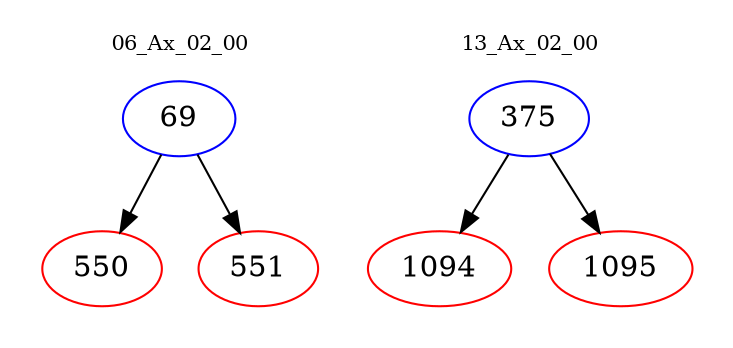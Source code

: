 digraph{
subgraph cluster_0 {
color = white
label = "06_Ax_02_00";
fontsize=10;
T0_69 [label="69", color="blue"]
T0_69 -> T0_550 [color="black"]
T0_550 [label="550", color="red"]
T0_69 -> T0_551 [color="black"]
T0_551 [label="551", color="red"]
}
subgraph cluster_1 {
color = white
label = "13_Ax_02_00";
fontsize=10;
T1_375 [label="375", color="blue"]
T1_375 -> T1_1094 [color="black"]
T1_1094 [label="1094", color="red"]
T1_375 -> T1_1095 [color="black"]
T1_1095 [label="1095", color="red"]
}
}
